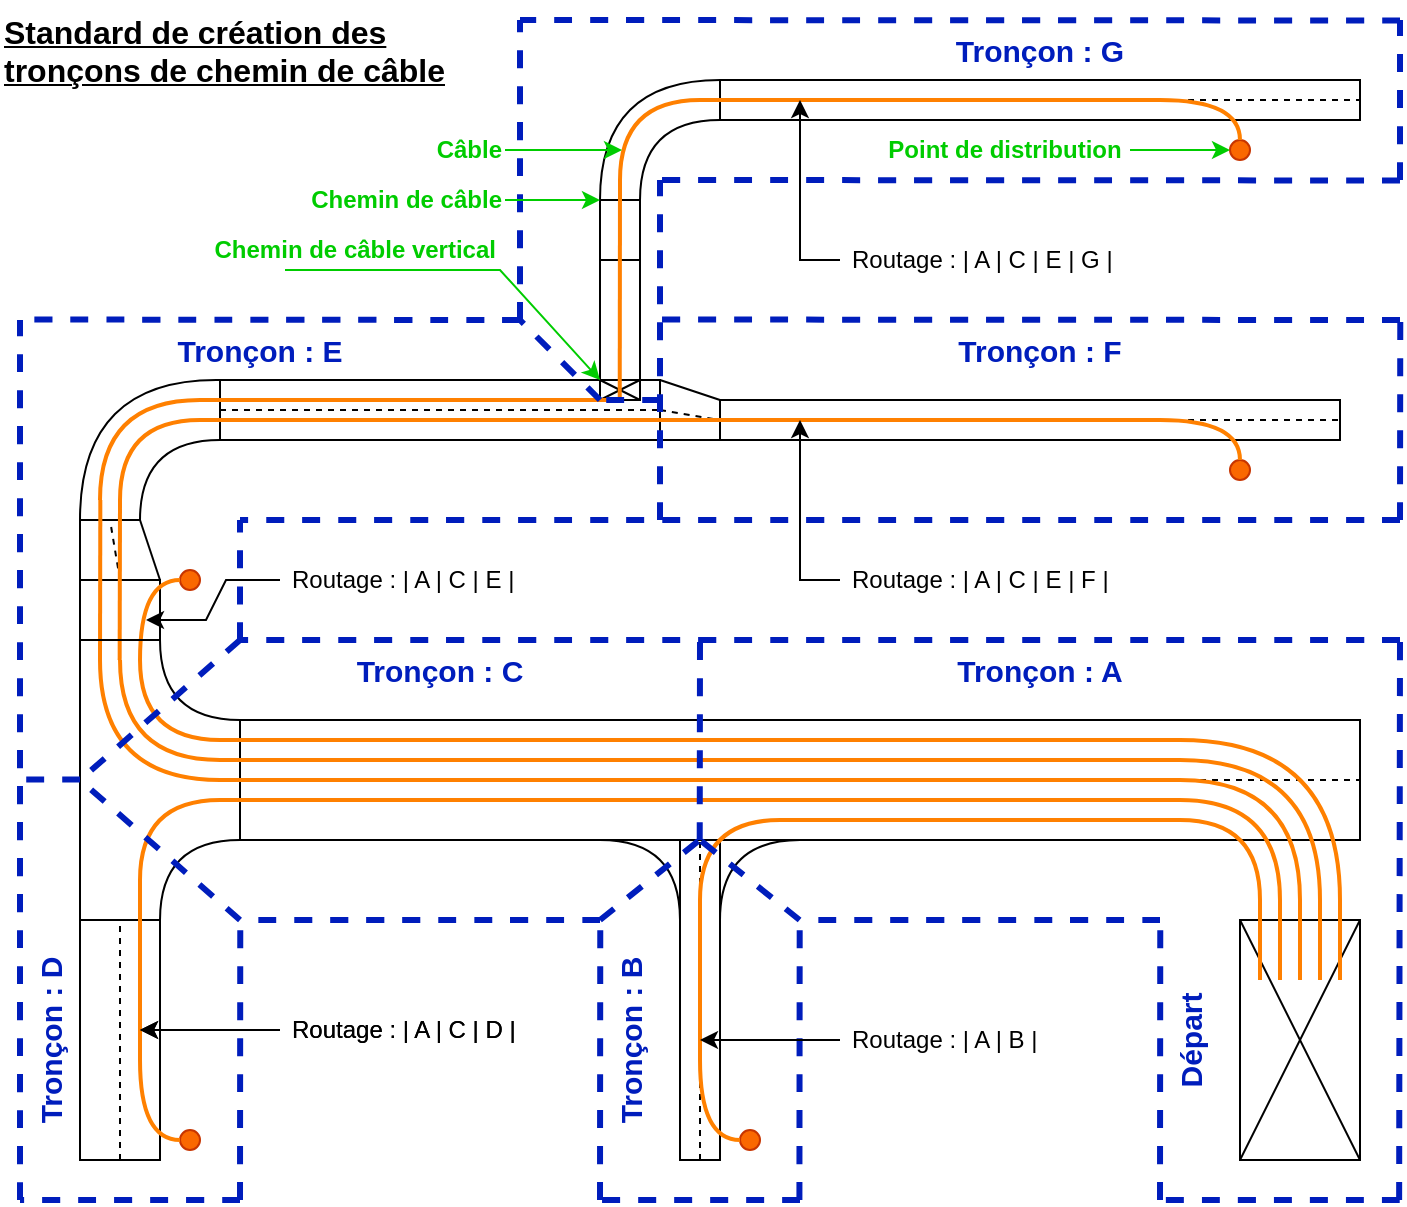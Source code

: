 <mxfile>
    <diagram id="-HJ9sWtY0aMioLkkMnrW" name="Page-1">
        <mxGraphModel dx="433" dy="635" grid="1" gridSize="10" guides="1" tooltips="1" connect="1" arrows="1" fold="1" page="1" pageScale="1" pageWidth="850" pageHeight="1100" math="0" shadow="0">
            <root>
                <mxCell id="0"/>
                <mxCell id="1" parent="0"/>
                <mxCell id="2" value="" style="endArrow=none;dashed=1;html=1;strokeColor=#000000;strokeWidth=1;curved=1;exitX=0.5;exitY=0;exitDx=0;exitDy=0;" edge="1" parent="1" source="3">
                    <mxGeometry width="50" height="50" relative="1" as="geometry">
                        <mxPoint x="140" y="400" as="sourcePoint"/>
                        <mxPoint x="55" y="360" as="targetPoint"/>
                    </mxGeometry>
                </mxCell>
                <mxCell id="3" value="" style="rounded=0;whiteSpace=wrap;html=1;" vertex="1" parent="1">
                    <mxGeometry x="40" y="390" width="40" height="30" as="geometry"/>
                </mxCell>
                <mxCell id="4" value="" style="endArrow=none;html=1;rounded=0;exitX=0;exitY=1;exitDx=0;exitDy=0;" edge="1" parent="1">
                    <mxGeometry width="50" height="50" relative="1" as="geometry">
                        <mxPoint x="40.0" y="360" as="sourcePoint"/>
                        <mxPoint x="70" y="360" as="targetPoint"/>
                    </mxGeometry>
                </mxCell>
                <mxCell id="5" value="" style="rounded=0;whiteSpace=wrap;html=1;rotation=90;" vertex="1" parent="1">
                    <mxGeometry x="505" y="155" width="20" height="310" as="geometry"/>
                </mxCell>
                <mxCell id="6" value="" style="rounded=0;whiteSpace=wrap;html=1;rotation=90;" vertex="1" parent="1">
                    <mxGeometry x="205" y="195" width="30" height="220" as="geometry"/>
                </mxCell>
                <mxCell id="7" value="" style="rounded=0;whiteSpace=wrap;html=1;rotation=90;" vertex="1" parent="1">
                    <mxGeometry x="370" y="210" width="60" height="560" as="geometry"/>
                </mxCell>
                <mxCell id="8" value="" style="rounded=0;whiteSpace=wrap;html=1;" vertex="1" parent="1">
                    <mxGeometry x="340" y="520" width="20" height="160" as="geometry"/>
                </mxCell>
                <mxCell id="9" value="" style="endArrow=none;dashed=1;html=1;rounded=0;entryX=0.5;entryY=0;entryDx=0;entryDy=0;exitX=0.5;exitY=1;exitDx=0;exitDy=0;" edge="1" parent="1" source="7" target="7">
                    <mxGeometry width="50" height="50" relative="1" as="geometry">
                        <mxPoint x="130" y="500" as="sourcePoint"/>
                        <mxPoint x="180" y="450" as="targetPoint"/>
                    </mxGeometry>
                </mxCell>
                <mxCell id="10" value="" style="endArrow=none;dashed=1;html=1;rounded=0;entryX=0.5;entryY=0;entryDx=0;entryDy=0;exitX=0.5;exitY=1;exitDx=0;exitDy=0;" edge="1" parent="1" source="6" target="6">
                    <mxGeometry width="50" height="50" relative="1" as="geometry">
                        <mxPoint x="270" y="430" as="sourcePoint"/>
                        <mxPoint x="320" y="380" as="targetPoint"/>
                    </mxGeometry>
                </mxCell>
                <mxCell id="11" value="" style="endArrow=none;dashed=1;html=1;rounded=0;entryX=0.5;entryY=0;entryDx=0;entryDy=0;exitX=0.5;exitY=1;exitDx=0;exitDy=0;" edge="1" parent="1" source="8" target="8">
                    <mxGeometry width="50" height="50" relative="1" as="geometry">
                        <mxPoint x="290" y="370" as="sourcePoint"/>
                        <mxPoint x="340" y="320" as="targetPoint"/>
                    </mxGeometry>
                </mxCell>
                <mxCell id="12" value="" style="endArrow=none;html=1;exitX=1;exitY=0;exitDx=0;exitDy=0;curved=1;" edge="1" parent="1">
                    <mxGeometry width="50" height="50" relative="1" as="geometry">
                        <mxPoint x="70" y="360" as="sourcePoint"/>
                        <mxPoint x="110" y="320" as="targetPoint"/>
                        <Array as="points">
                            <mxPoint x="70" y="320"/>
                        </Array>
                    </mxGeometry>
                </mxCell>
                <mxCell id="13" value="" style="endArrow=none;html=1;exitX=0;exitY=0;exitDx=0;exitDy=0;entryX=0;entryY=1;entryDx=0;entryDy=0;curved=1;" edge="1" parent="1" target="6">
                    <mxGeometry width="50" height="50" relative="1" as="geometry">
                        <mxPoint x="40" y="360" as="sourcePoint"/>
                        <mxPoint x="120" y="280" as="targetPoint"/>
                        <Array as="points">
                            <mxPoint x="40" y="289"/>
                        </Array>
                    </mxGeometry>
                </mxCell>
                <mxCell id="14" value="" style="endArrow=none;html=1;entryX=1;entryY=1;entryDx=0;entryDy=0;exitX=1;exitY=0;exitDx=0;exitDy=0;curved=1;" edge="1" parent="1">
                    <mxGeometry width="50" height="50" relative="1" as="geometry">
                        <mxPoint x="80" y="560.0" as="sourcePoint"/>
                        <mxPoint x="120" y="520" as="targetPoint"/>
                        <Array as="points">
                            <mxPoint x="80" y="520"/>
                        </Array>
                    </mxGeometry>
                </mxCell>
                <mxCell id="15" value="" style="endArrow=none;html=1;entryX=1;entryY=1;entryDx=0;entryDy=0;exitX=1;exitY=0;exitDx=0;exitDy=0;curved=1;" edge="1" parent="1">
                    <mxGeometry width="50" height="50" relative="1" as="geometry">
                        <mxPoint x="120" y="460" as="sourcePoint"/>
                        <mxPoint x="80" y="420" as="targetPoint"/>
                        <Array as="points">
                            <mxPoint x="80" y="460"/>
                        </Array>
                    </mxGeometry>
                </mxCell>
                <mxCell id="16" value="" style="endArrow=none;html=1;entryX=0;entryY=1;entryDx=0;entryDy=0;curved=1;" edge="1" parent="1">
                    <mxGeometry width="50" height="50" relative="1" as="geometry">
                        <mxPoint x="40" y="560" as="sourcePoint"/>
                        <mxPoint x="40" y="420" as="targetPoint"/>
                        <Array as="points"/>
                    </mxGeometry>
                </mxCell>
                <mxCell id="17" value="" style="rounded=0;whiteSpace=wrap;html=1;" vertex="1" parent="1">
                    <mxGeometry x="40" y="560" width="40" height="120" as="geometry"/>
                </mxCell>
                <mxCell id="18" value="" style="endArrow=none;dashed=1;html=1;rounded=0;entryX=0.5;entryY=0;entryDx=0;entryDy=0;exitX=0.5;exitY=1;exitDx=0;exitDy=0;" edge="1" parent="1" source="17" target="17">
                    <mxGeometry width="50" height="50" relative="1" as="geometry">
                        <mxPoint x="170" y="650" as="sourcePoint"/>
                        <mxPoint x="220" y="600" as="targetPoint"/>
                    </mxGeometry>
                </mxCell>
                <mxCell id="19" value="" style="endArrow=none;html=1;entryX=1;entryY=1;entryDx=0;entryDy=0;exitX=1;exitY=0;exitDx=0;exitDy=0;curved=1;" edge="1" parent="1">
                    <mxGeometry width="50" height="50" relative="1" as="geometry">
                        <mxPoint x="360" y="560" as="sourcePoint"/>
                        <mxPoint x="400" y="520" as="targetPoint"/>
                        <Array as="points">
                            <mxPoint x="360" y="520"/>
                        </Array>
                    </mxGeometry>
                </mxCell>
                <mxCell id="20" value="" style="endArrow=none;html=1;entryX=1;entryY=1;entryDx=0;entryDy=0;exitX=1;exitY=0;exitDx=0;exitDy=0;curved=1;" edge="1" parent="1">
                    <mxGeometry width="50" height="50" relative="1" as="geometry">
                        <mxPoint x="340" y="560" as="sourcePoint"/>
                        <mxPoint x="300" y="520" as="targetPoint"/>
                        <Array as="points">
                            <mxPoint x="340" y="520"/>
                        </Array>
                    </mxGeometry>
                </mxCell>
                <mxCell id="21" value="" style="ellipse;whiteSpace=wrap;html=1;aspect=fixed;fillColor=#fa6800;fontColor=#000000;strokeColor=#C73500;" vertex="1" parent="1">
                    <mxGeometry x="90" y="665" width="10" height="10" as="geometry"/>
                </mxCell>
                <mxCell id="22" value="" style="rounded=0;whiteSpace=wrap;html=1;" vertex="1" parent="1">
                    <mxGeometry x="300" y="290" width="20" height="10" as="geometry"/>
                </mxCell>
                <mxCell id="23" value="" style="endArrow=none;html=1;rounded=0;entryX=1;entryY=1;entryDx=0;entryDy=0;exitX=0;exitY=0;exitDx=0;exitDy=0;" edge="1" parent="1" source="22" target="22">
                    <mxGeometry width="50" height="50" relative="1" as="geometry">
                        <mxPoint x="290" y="280" as="sourcePoint"/>
                        <mxPoint x="330" y="300" as="targetPoint"/>
                    </mxGeometry>
                </mxCell>
                <mxCell id="24" value="" style="rounded=0;whiteSpace=wrap;html=1;" vertex="1" parent="1">
                    <mxGeometry x="300" y="200" width="20" height="30" as="geometry"/>
                </mxCell>
                <mxCell id="25" value="" style="endArrow=none;dashed=1;html=1;rounded=0;entryX=0.5;entryY=0;entryDx=0;entryDy=0;exitX=0.5;exitY=1;exitDx=0;exitDy=0;" edge="1" parent="1" source="24" target="24">
                    <mxGeometry width="50" height="50" relative="1" as="geometry">
                        <mxPoint x="410" y="170" as="sourcePoint"/>
                        <mxPoint x="460" y="220" as="targetPoint"/>
                    </mxGeometry>
                </mxCell>
                <mxCell id="26" value="" style="endArrow=none;html=1;entryX=1;entryY=1;entryDx=0;entryDy=0;exitX=1;exitY=0;exitDx=0;exitDy=0;curved=1;" edge="1" parent="1">
                    <mxGeometry width="50" height="50" relative="1" as="geometry">
                        <mxPoint x="320" y="200" as="sourcePoint"/>
                        <mxPoint x="360" y="160" as="targetPoint"/>
                        <Array as="points">
                            <mxPoint x="320" y="160"/>
                        </Array>
                    </mxGeometry>
                </mxCell>
                <mxCell id="27" value="" style="endArrow=none;html=1;exitX=0;exitY=0;exitDx=0;exitDy=0;entryX=0;entryY=1;entryDx=0;entryDy=0;curved=1;" edge="1" parent="1" source="24" target="28">
                    <mxGeometry width="50" height="50" relative="1" as="geometry">
                        <mxPoint x="280" y="200" as="sourcePoint"/>
                        <mxPoint x="360.0" y="120" as="targetPoint"/>
                        <Array as="points">
                            <mxPoint x="300" y="140"/>
                        </Array>
                    </mxGeometry>
                </mxCell>
                <mxCell id="28" value="" style="rounded=0;whiteSpace=wrap;html=1;rotation=90;" vertex="1" parent="1">
                    <mxGeometry x="510" y="-10" width="20" height="320" as="geometry"/>
                </mxCell>
                <mxCell id="29" value="" style="endArrow=none;dashed=1;html=1;rounded=0;entryX=0.5;entryY=0;entryDx=0;entryDy=0;exitX=0.5;exitY=1;exitDx=0;exitDy=0;" edge="1" parent="1" source="28" target="28">
                    <mxGeometry width="50" height="50" relative="1" as="geometry">
                        <mxPoint x="510" y="10" as="sourcePoint"/>
                        <mxPoint x="560" y="60" as="targetPoint"/>
                    </mxGeometry>
                </mxCell>
                <mxCell id="30" value="" style="endArrow=none;html=1;rounded=0;entryX=1;entryY=0;entryDx=0;entryDy=0;exitX=0;exitY=1;exitDx=0;exitDy=0;startArrow=none;" edge="1" parent="1" source="78" target="22">
                    <mxGeometry width="50" height="50" relative="1" as="geometry">
                        <mxPoint x="290" y="300" as="sourcePoint"/>
                        <mxPoint x="330" y="320" as="targetPoint"/>
                    </mxGeometry>
                </mxCell>
                <mxCell id="31" value="" style="ellipse;whiteSpace=wrap;html=1;aspect=fixed;fillColor=#fa6800;fontColor=#000000;strokeColor=#C73500;" vertex="1" parent="1">
                    <mxGeometry x="370" y="665" width="10" height="10" as="geometry"/>
                </mxCell>
                <mxCell id="32" value="" style="ellipse;whiteSpace=wrap;html=1;aspect=fixed;fillColor=#fa6800;fontColor=#000000;strokeColor=#C73500;" vertex="1" parent="1">
                    <mxGeometry x="90" y="385" width="10" height="10" as="geometry"/>
                </mxCell>
                <mxCell id="33" value="" style="ellipse;whiteSpace=wrap;html=1;aspect=fixed;fillColor=#fa6800;fontColor=#000000;strokeColor=#C73500;" vertex="1" parent="1">
                    <mxGeometry x="615" y="330" width="10" height="10" as="geometry"/>
                </mxCell>
                <mxCell id="34" value="" style="ellipse;whiteSpace=wrap;html=1;aspect=fixed;fillColor=#fa6800;fontColor=#000000;strokeColor=#C73500;" vertex="1" parent="1">
                    <mxGeometry x="615" y="170" width="10" height="10" as="geometry"/>
                </mxCell>
                <mxCell id="35" value="" style="rounded=0;whiteSpace=wrap;html=1;rotation=90;" vertex="1" parent="1">
                    <mxGeometry x="590" y="590" width="120" height="60" as="geometry"/>
                </mxCell>
                <mxCell id="36" value="" style="endArrow=none;html=1;curved=1;entryX=1;entryY=0;entryDx=0;entryDy=0;exitX=0;exitY=1;exitDx=0;exitDy=0;" edge="1" parent="1" source="35" target="35">
                    <mxGeometry width="50" height="50" relative="1" as="geometry">
                        <mxPoint x="580" y="680" as="sourcePoint"/>
                        <mxPoint x="610" y="550" as="targetPoint"/>
                    </mxGeometry>
                </mxCell>
                <mxCell id="37" value="" style="endArrow=none;html=1;curved=1;entryX=1;entryY=1;entryDx=0;entryDy=0;exitX=0;exitY=0;exitDx=0;exitDy=0;" edge="1" parent="1" source="35" target="35">
                    <mxGeometry width="50" height="50" relative="1" as="geometry">
                        <mxPoint x="570" y="610" as="sourcePoint"/>
                        <mxPoint x="690.0" y="550" as="targetPoint"/>
                    </mxGeometry>
                </mxCell>
                <mxCell id="38" value="" style="endArrow=none;html=1;curved=1;fillColor=#fa6800;strokeColor=#FF8000;strokeWidth=2;" edge="1" parent="1">
                    <mxGeometry width="50" height="50" relative="1" as="geometry">
                        <mxPoint x="590" y="510" as="sourcePoint"/>
                        <mxPoint x="630" y="550" as="targetPoint"/>
                        <Array as="points">
                            <mxPoint x="630" y="510"/>
                        </Array>
                    </mxGeometry>
                </mxCell>
                <mxCell id="39" value="" style="endArrow=none;html=1;curved=1;fillColor=#fa6800;strokeColor=#FF8000;strokeWidth=2;" edge="1" parent="1">
                    <mxGeometry width="50" height="50" relative="1" as="geometry">
                        <mxPoint x="590" y="500" as="sourcePoint"/>
                        <mxPoint x="640" y="550" as="targetPoint"/>
                        <Array as="points">
                            <mxPoint x="640" y="500"/>
                        </Array>
                    </mxGeometry>
                </mxCell>
                <mxCell id="40" value="" style="endArrow=none;html=1;curved=1;fillColor=#fa6800;strokeColor=#FF8000;strokeWidth=2;" edge="1" parent="1">
                    <mxGeometry width="50" height="50" relative="1" as="geometry">
                        <mxPoint x="670" y="550" as="sourcePoint"/>
                        <mxPoint x="590" y="470" as="targetPoint"/>
                        <Array as="points">
                            <mxPoint x="670" y="470"/>
                        </Array>
                    </mxGeometry>
                </mxCell>
                <mxCell id="41" value="" style="endArrow=none;html=1;curved=1;fillColor=#fa6800;strokeColor=#FF8000;strokeWidth=2;" edge="1" parent="1">
                    <mxGeometry width="50" height="50" relative="1" as="geometry">
                        <mxPoint x="660" y="550" as="sourcePoint"/>
                        <mxPoint x="590" y="480" as="targetPoint"/>
                        <Array as="points">
                            <mxPoint x="660" y="480"/>
                        </Array>
                    </mxGeometry>
                </mxCell>
                <mxCell id="42" value="" style="endArrow=none;html=1;curved=1;fillColor=#fa6800;strokeColor=#FF8000;strokeWidth=2;" edge="1" parent="1">
                    <mxGeometry width="50" height="50" relative="1" as="geometry">
                        <mxPoint x="650" y="550" as="sourcePoint"/>
                        <mxPoint x="590" y="490" as="targetPoint"/>
                        <Array as="points">
                            <mxPoint x="650" y="490"/>
                        </Array>
                    </mxGeometry>
                </mxCell>
                <mxCell id="43" value="" style="endArrow=none;html=1;curved=1;fillColor=#fa6800;strokeColor=#FF8000;strokeWidth=2;" edge="1" parent="1">
                    <mxGeometry width="50" height="50" relative="1" as="geometry">
                        <mxPoint x="590" y="470" as="sourcePoint"/>
                        <mxPoint x="110" y="470" as="targetPoint"/>
                    </mxGeometry>
                </mxCell>
                <mxCell id="44" value="" style="endArrow=none;html=1;curved=1;fillColor=#fa6800;strokeColor=#FF8000;strokeWidth=2;" edge="1" parent="1">
                    <mxGeometry width="50" height="50" relative="1" as="geometry">
                        <mxPoint x="590" y="480" as="sourcePoint"/>
                        <mxPoint x="110" y="480" as="targetPoint"/>
                    </mxGeometry>
                </mxCell>
                <mxCell id="45" value="" style="endArrow=none;html=1;curved=1;fillColor=#fa6800;strokeColor=#FF8000;strokeWidth=2;" edge="1" parent="1">
                    <mxGeometry width="50" height="50" relative="1" as="geometry">
                        <mxPoint x="590" y="490" as="sourcePoint"/>
                        <mxPoint x="110" y="490" as="targetPoint"/>
                    </mxGeometry>
                </mxCell>
                <mxCell id="46" value="" style="endArrow=none;html=1;curved=1;fillColor=#fa6800;strokeColor=#FF8000;strokeWidth=2;" edge="1" parent="1">
                    <mxGeometry width="50" height="50" relative="1" as="geometry">
                        <mxPoint x="590" y="500" as="sourcePoint"/>
                        <mxPoint x="110" y="500" as="targetPoint"/>
                    </mxGeometry>
                </mxCell>
                <mxCell id="47" value="" style="endArrow=none;html=1;curved=1;fillColor=#fa6800;strokeColor=#FF8000;strokeWidth=2;" edge="1" parent="1">
                    <mxGeometry width="50" height="50" relative="1" as="geometry">
                        <mxPoint x="590" y="510" as="sourcePoint"/>
                        <mxPoint x="390" y="510" as="targetPoint"/>
                    </mxGeometry>
                </mxCell>
                <mxCell id="48" value="" style="endArrow=none;html=1;curved=1;fillColor=#fa6800;strokeColor=#FF8000;strokeWidth=2;" edge="1" parent="1">
                    <mxGeometry width="50" height="50" relative="1" as="geometry">
                        <mxPoint x="630.0" y="550" as="sourcePoint"/>
                        <mxPoint x="630.0" y="590" as="targetPoint"/>
                    </mxGeometry>
                </mxCell>
                <mxCell id="49" value="" style="endArrow=none;html=1;curved=1;fillColor=#fa6800;strokeColor=#FF8000;strokeWidth=2;" edge="1" parent="1">
                    <mxGeometry width="50" height="50" relative="1" as="geometry">
                        <mxPoint x="640.0" y="550" as="sourcePoint"/>
                        <mxPoint x="640.0" y="590" as="targetPoint"/>
                    </mxGeometry>
                </mxCell>
                <mxCell id="50" value="" style="endArrow=none;html=1;curved=1;fillColor=#fa6800;strokeColor=#FF8000;strokeWidth=2;" edge="1" parent="1">
                    <mxGeometry width="50" height="50" relative="1" as="geometry">
                        <mxPoint x="650.0" y="550" as="sourcePoint"/>
                        <mxPoint x="650.0" y="590" as="targetPoint"/>
                    </mxGeometry>
                </mxCell>
                <mxCell id="51" value="" style="endArrow=none;html=1;curved=1;fillColor=#fa6800;strokeColor=#FF8000;strokeWidth=2;" edge="1" parent="1">
                    <mxGeometry width="50" height="50" relative="1" as="geometry">
                        <mxPoint x="660.0" y="550" as="sourcePoint"/>
                        <mxPoint x="660.0" y="590" as="targetPoint"/>
                    </mxGeometry>
                </mxCell>
                <mxCell id="52" value="" style="endArrow=none;html=1;curved=1;fillColor=#fa6800;strokeColor=#FF8000;strokeWidth=2;" edge="1" parent="1">
                    <mxGeometry width="50" height="50" relative="1" as="geometry">
                        <mxPoint x="670.0" y="550" as="sourcePoint"/>
                        <mxPoint x="670.0" y="590" as="targetPoint"/>
                    </mxGeometry>
                </mxCell>
                <mxCell id="53" value="" style="endArrow=none;html=1;curved=1;fillColor=#fa6800;strokeColor=#FF8000;strokeWidth=2;" edge="1" parent="1">
                    <mxGeometry width="50" height="50" relative="1" as="geometry">
                        <mxPoint x="390" y="510" as="sourcePoint"/>
                        <mxPoint x="350" y="550" as="targetPoint"/>
                        <Array as="points">
                            <mxPoint x="350" y="510"/>
                        </Array>
                    </mxGeometry>
                </mxCell>
                <mxCell id="54" value="" style="endArrow=none;html=1;curved=1;fillColor=#fa6800;strokeColor=#FF8000;strokeWidth=2;" edge="1" parent="1">
                    <mxGeometry width="50" height="50" relative="1" as="geometry">
                        <mxPoint x="350" y="550" as="sourcePoint"/>
                        <mxPoint x="350" y="630" as="targetPoint"/>
                    </mxGeometry>
                </mxCell>
                <mxCell id="55" value="" style="endArrow=none;html=1;curved=1;fillColor=#fa6800;strokeColor=#FF8000;exitX=0;exitY=0.5;exitDx=0;exitDy=0;strokeWidth=2;" edge="1" parent="1" source="31">
                    <mxGeometry width="50" height="50" relative="1" as="geometry">
                        <mxPoint x="390" y="670" as="sourcePoint"/>
                        <mxPoint x="350" y="630" as="targetPoint"/>
                        <Array as="points">
                            <mxPoint x="350" y="670"/>
                        </Array>
                    </mxGeometry>
                </mxCell>
                <mxCell id="56" value="" style="endArrow=none;html=1;curved=1;fillColor=#fa6800;strokeColor=#FF8000;strokeWidth=2;" edge="1" parent="1">
                    <mxGeometry width="50" height="50" relative="1" as="geometry">
                        <mxPoint x="110" y="500" as="sourcePoint"/>
                        <mxPoint x="70" y="540" as="targetPoint"/>
                        <Array as="points">
                            <mxPoint x="70" y="500"/>
                        </Array>
                    </mxGeometry>
                </mxCell>
                <mxCell id="57" value="" style="endArrow=none;html=1;curved=1;fillColor=#fa6800;strokeColor=#FF8000;strokeWidth=2;" edge="1" parent="1">
                    <mxGeometry width="50" height="50" relative="1" as="geometry">
                        <mxPoint x="70" y="540" as="sourcePoint"/>
                        <mxPoint x="70" y="630" as="targetPoint"/>
                    </mxGeometry>
                </mxCell>
                <mxCell id="58" value="" style="endArrow=none;html=1;curved=1;fillColor=#fa6800;strokeColor=#FF8000;exitX=0;exitY=0.5;exitDx=0;exitDy=0;strokeWidth=2;" edge="1" parent="1">
                    <mxGeometry width="50" height="50" relative="1" as="geometry">
                        <mxPoint x="90" y="670" as="sourcePoint"/>
                        <mxPoint x="70" y="630" as="targetPoint"/>
                        <Array as="points">
                            <mxPoint x="70" y="670"/>
                        </Array>
                    </mxGeometry>
                </mxCell>
                <mxCell id="59" value="" style="endArrow=none;html=1;curved=1;fillColor=#fa6800;strokeColor=#FF8000;strokeWidth=2;" edge="1" parent="1">
                    <mxGeometry width="50" height="50" relative="1" as="geometry">
                        <mxPoint x="110" y="470" as="sourcePoint"/>
                        <mxPoint x="70" y="430" as="targetPoint"/>
                        <Array as="points">
                            <mxPoint x="70" y="470"/>
                        </Array>
                    </mxGeometry>
                </mxCell>
                <mxCell id="60" value="" style="endArrow=none;html=1;curved=1;fillColor=#fa6800;strokeColor=#FF8000;exitX=0;exitY=0.5;exitDx=0;exitDy=0;strokeWidth=2;" edge="1" parent="1">
                    <mxGeometry width="50" height="50" relative="1" as="geometry">
                        <mxPoint x="90" y="390" as="sourcePoint"/>
                        <mxPoint x="70" y="430" as="targetPoint"/>
                        <Array as="points">
                            <mxPoint x="70" y="390"/>
                        </Array>
                    </mxGeometry>
                </mxCell>
                <mxCell id="61" value="" style="endArrow=none;html=1;curved=1;fillColor=#fa6800;strokeColor=#FF8000;strokeWidth=2;" edge="1" parent="1">
                    <mxGeometry width="50" height="50" relative="1" as="geometry">
                        <mxPoint x="110.0" y="480" as="sourcePoint"/>
                        <mxPoint x="60.0" y="430" as="targetPoint"/>
                        <Array as="points">
                            <mxPoint x="60.0" y="480"/>
                        </Array>
                    </mxGeometry>
                </mxCell>
                <mxCell id="62" value="" style="endArrow=none;html=1;curved=1;fillColor=#fa6800;strokeColor=#FF8000;strokeWidth=2;" edge="1" parent="1">
                    <mxGeometry width="50" height="50" relative="1" as="geometry">
                        <mxPoint x="50.0" y="430" as="sourcePoint"/>
                        <mxPoint x="110.0" y="490" as="targetPoint"/>
                        <Array as="points">
                            <mxPoint x="50.0" y="490"/>
                        </Array>
                    </mxGeometry>
                </mxCell>
                <mxCell id="63" value="" style="endArrow=none;html=1;curved=1;fillColor=#fa6800;strokeColor=#FF8000;strokeWidth=2;" edge="1" parent="1">
                    <mxGeometry width="50" height="50" relative="1" as="geometry">
                        <mxPoint x="620" y="170" as="sourcePoint"/>
                        <mxPoint x="580" y="150" as="targetPoint"/>
                        <Array as="points">
                            <mxPoint x="620" y="150"/>
                        </Array>
                    </mxGeometry>
                </mxCell>
                <mxCell id="64" value="" style="endArrow=none;html=1;rounded=0;entryX=0;entryY=1;entryDx=0;entryDy=0;exitX=0;exitY=0;exitDx=0;exitDy=0;" edge="1" parent="1">
                    <mxGeometry width="50" height="50" relative="1" as="geometry">
                        <mxPoint x="330.0" y="290" as="sourcePoint"/>
                        <mxPoint x="360.0" y="300" as="targetPoint"/>
                    </mxGeometry>
                </mxCell>
                <mxCell id="65" value="" style="endArrow=none;html=1;rounded=0;entryX=1;entryY=1;entryDx=0;entryDy=0;exitX=1;exitY=0;exitDx=0;exitDy=0;" edge="1" parent="1">
                    <mxGeometry width="50" height="50" relative="1" as="geometry">
                        <mxPoint x="330.0" y="320" as="sourcePoint"/>
                        <mxPoint x="360.0" y="320" as="targetPoint"/>
                    </mxGeometry>
                </mxCell>
                <mxCell id="66" value="" style="endArrow=none;dashed=1;html=1;rounded=0;entryX=0.5;entryY=1;entryDx=0;entryDy=0;exitX=0.5;exitY=0;exitDx=0;exitDy=0;" edge="1" parent="1">
                    <mxGeometry width="50" height="50" relative="1" as="geometry">
                        <mxPoint x="330.0" y="305" as="sourcePoint"/>
                        <mxPoint x="360.0" y="310" as="targetPoint"/>
                    </mxGeometry>
                </mxCell>
                <mxCell id="67" value="" style="endArrow=none;dashed=1;html=1;rounded=0;entryX=0.5;entryY=0;entryDx=0;entryDy=0;exitX=0.5;exitY=1;exitDx=0;exitDy=0;" edge="1" parent="1" source="5" target="5">
                    <mxGeometry width="50" height="50" relative="1" as="geometry">
                        <mxPoint x="380" y="280" as="sourcePoint"/>
                        <mxPoint x="430" y="350" as="targetPoint"/>
                    </mxGeometry>
                </mxCell>
                <mxCell id="68" value="" style="endArrow=none;html=1;curved=1;fillColor=#fa6800;strokeColor=#FF8000;strokeWidth=2;" edge="1" parent="1">
                    <mxGeometry width="50" height="50" relative="1" as="geometry">
                        <mxPoint x="620" y="330" as="sourcePoint"/>
                        <mxPoint x="580" y="310" as="targetPoint"/>
                        <Array as="points">
                            <mxPoint x="620" y="310"/>
                        </Array>
                    </mxGeometry>
                </mxCell>
                <mxCell id="69" value="" style="endArrow=none;dashed=1;html=1;strokeWidth=3;strokeColor=#001DBC;curved=1;fillColor=#0050ef;" edge="1" parent="1">
                    <mxGeometry width="50" height="50" relative="1" as="geometry">
                        <mxPoint x="349.86" y="520" as="sourcePoint"/>
                        <mxPoint x="350" y="420" as="targetPoint"/>
                    </mxGeometry>
                </mxCell>
                <mxCell id="70" value="" style="endArrow=none;html=1;curved=1;fillColor=#fa6800;strokeColor=#FF8000;strokeWidth=2;" edge="1" parent="1">
                    <mxGeometry width="50" height="50" relative="1" as="geometry">
                        <mxPoint x="580" y="310" as="sourcePoint"/>
                        <mxPoint x="100" y="310" as="targetPoint"/>
                    </mxGeometry>
                </mxCell>
                <mxCell id="71" value="" style="endArrow=none;html=1;curved=1;fillColor=#fa6800;strokeColor=#FF8000;strokeWidth=2;" edge="1" parent="1">
                    <mxGeometry width="50" height="50" relative="1" as="geometry">
                        <mxPoint x="100" y="310" as="sourcePoint"/>
                        <mxPoint x="60" y="350" as="targetPoint"/>
                        <Array as="points">
                            <mxPoint x="60" y="310"/>
                        </Array>
                    </mxGeometry>
                </mxCell>
                <mxCell id="72" value="" style="endArrow=none;dashed=1;html=1;rounded=0;entryX=0.5;entryY=0;entryDx=0;entryDy=0;exitX=0.5;exitY=1;exitDx=0;exitDy=0;" edge="1" parent="1" source="3" target="3">
                    <mxGeometry width="50" height="50" relative="1" as="geometry">
                        <mxPoint x="170" y="390" as="sourcePoint"/>
                        <mxPoint x="220" y="340" as="targetPoint"/>
                    </mxGeometry>
                </mxCell>
                <mxCell id="73" value="" style="endArrow=none;html=1;curved=1;fillColor=#fa6800;strokeColor=#FF8000;strokeWidth=2;" edge="1" parent="1">
                    <mxGeometry width="50" height="50" relative="1" as="geometry">
                        <mxPoint x="60" y="350" as="sourcePoint"/>
                        <mxPoint x="59.83" y="430" as="targetPoint"/>
                    </mxGeometry>
                </mxCell>
                <mxCell id="74" value="" style="endArrow=none;html=1;curved=1;fillColor=#fa6800;strokeColor=#FF8000;strokeWidth=2;" edge="1" parent="1">
                    <mxGeometry width="50" height="50" relative="1" as="geometry">
                        <mxPoint x="100.0" y="300" as="sourcePoint"/>
                        <mxPoint x="50.0" y="350" as="targetPoint"/>
                        <Array as="points">
                            <mxPoint x="50.0" y="300"/>
                        </Array>
                    </mxGeometry>
                </mxCell>
                <mxCell id="75" value="" style="endArrow=none;html=1;curved=1;fillColor=#fa6800;strokeColor=#FF8000;strokeWidth=2;" edge="1" parent="1">
                    <mxGeometry width="50" height="50" relative="1" as="geometry">
                        <mxPoint x="50.17" y="350" as="sourcePoint"/>
                        <mxPoint x="50.0" y="430" as="targetPoint"/>
                    </mxGeometry>
                </mxCell>
                <mxCell id="76" value="" style="endArrow=none;html=1;rounded=0;" edge="1" parent="1">
                    <mxGeometry width="50" height="50" relative="1" as="geometry">
                        <mxPoint x="40" y="420" as="sourcePoint"/>
                        <mxPoint x="80" y="420" as="targetPoint"/>
                    </mxGeometry>
                </mxCell>
                <mxCell id="77" value="" style="endArrow=none;html=1;rounded=0;entryX=1;entryY=1;entryDx=0;entryDy=0;exitX=0;exitY=1;exitDx=0;exitDy=0;" edge="1" parent="1" source="22" target="78">
                    <mxGeometry width="50" height="50" relative="1" as="geometry">
                        <mxPoint x="300" y="300" as="sourcePoint"/>
                        <mxPoint x="320" y="290" as="targetPoint"/>
                    </mxGeometry>
                </mxCell>
                <mxCell id="78" value="" style="rounded=0;whiteSpace=wrap;html=1;" vertex="1" parent="1">
                    <mxGeometry x="300" y="230" width="20" height="60" as="geometry"/>
                </mxCell>
                <mxCell id="79" value="" style="endArrow=none;html=1;strokeColor=#000000;strokeWidth=1;curved=1;exitX=1;exitY=0;exitDx=0;exitDy=0;" edge="1" parent="1" source="3">
                    <mxGeometry width="50" height="50" relative="1" as="geometry">
                        <mxPoint x="180" y="400" as="sourcePoint"/>
                        <mxPoint x="70" y="360" as="targetPoint"/>
                    </mxGeometry>
                </mxCell>
                <mxCell id="80" value="" style="endArrow=none;html=1;strokeColor=#000000;strokeWidth=1;curved=1;exitX=0;exitY=0;exitDx=0;exitDy=0;" edge="1" parent="1" source="3">
                    <mxGeometry width="50" height="50" relative="1" as="geometry">
                        <mxPoint x="90" y="400" as="sourcePoint"/>
                        <mxPoint x="40" y="360" as="targetPoint"/>
                    </mxGeometry>
                </mxCell>
                <mxCell id="81" value="" style="endArrow=none;html=1;curved=1;fillColor=#fa6800;strokeColor=#FF8000;strokeWidth=2;" edge="1" parent="1">
                    <mxGeometry width="50" height="50" relative="1" as="geometry">
                        <mxPoint x="310" y="300" as="sourcePoint"/>
                        <mxPoint x="100" y="300" as="targetPoint"/>
                    </mxGeometry>
                </mxCell>
                <mxCell id="82" value="" style="endArrow=none;html=1;curved=1;fillColor=#fa6800;strokeColor=#FF8000;strokeWidth=2;" edge="1" parent="1">
                    <mxGeometry width="50" height="50" relative="1" as="geometry">
                        <mxPoint x="310" y="190" as="sourcePoint"/>
                        <mxPoint x="309.86" y="300" as="targetPoint"/>
                    </mxGeometry>
                </mxCell>
                <mxCell id="83" value="" style="endArrow=none;html=1;curved=1;fillColor=#fa6800;strokeColor=#FF8000;strokeWidth=2;" edge="1" parent="1">
                    <mxGeometry width="50" height="50" relative="1" as="geometry">
                        <mxPoint x="580.0" y="150" as="sourcePoint"/>
                        <mxPoint x="350" y="150" as="targetPoint"/>
                    </mxGeometry>
                </mxCell>
                <mxCell id="84" value="" style="endArrow=none;html=1;curved=1;fillColor=#fa6800;strokeColor=#FF8000;strokeWidth=2;" edge="1" parent="1">
                    <mxGeometry width="50" height="50" relative="1" as="geometry">
                        <mxPoint x="350" y="150" as="sourcePoint"/>
                        <mxPoint x="310" y="190" as="targetPoint"/>
                        <Array as="points">
                            <mxPoint x="310" y="150"/>
                        </Array>
                    </mxGeometry>
                </mxCell>
                <mxCell id="85" value="" style="endArrow=none;dashed=1;html=1;strokeWidth=3;strokeColor=#001DBC;curved=1;fillColor=#0050ef;" edge="1" parent="1">
                    <mxGeometry width="50" height="50" relative="1" as="geometry">
                        <mxPoint x="120" y="560" as="sourcePoint"/>
                        <mxPoint x="40" y="490" as="targetPoint"/>
                    </mxGeometry>
                </mxCell>
                <mxCell id="86" value="" style="endArrow=none;dashed=1;html=1;strokeWidth=3;strokeColor=#001DBC;curved=1;fillColor=#0050ef;" edge="1" parent="1">
                    <mxGeometry width="50" height="50" relative="1" as="geometry">
                        <mxPoint x="120" y="420" as="sourcePoint"/>
                        <mxPoint x="40" y="490" as="targetPoint"/>
                    </mxGeometry>
                </mxCell>
                <mxCell id="87" value="" style="endArrow=none;dashed=1;html=1;strokeWidth=3;strokeColor=#001DBC;curved=1;fillColor=#0050ef;" edge="1" parent="1">
                    <mxGeometry width="50" height="50" relative="1" as="geometry">
                        <mxPoint x="300" y="560" as="sourcePoint"/>
                        <mxPoint x="349.8" y="520" as="targetPoint"/>
                    </mxGeometry>
                </mxCell>
                <mxCell id="88" value="" style="endArrow=none;dashed=1;html=1;strokeWidth=3;strokeColor=#001DBC;curved=1;fillColor=#0050ef;" edge="1" parent="1">
                    <mxGeometry width="50" height="50" relative="1" as="geometry">
                        <mxPoint x="399.8" y="560" as="sourcePoint"/>
                        <mxPoint x="350.0" y="520" as="targetPoint"/>
                    </mxGeometry>
                </mxCell>
                <mxCell id="89" value="" style="endArrow=none;dashed=1;html=1;strokeWidth=3;strokeColor=#001DBC;curved=1;fillColor=#0050ef;" edge="1" parent="1">
                    <mxGeometry width="50" height="50" relative="1" as="geometry">
                        <mxPoint x="330.0" y="360" as="sourcePoint"/>
                        <mxPoint x="330" y="190" as="targetPoint"/>
                    </mxGeometry>
                </mxCell>
                <mxCell id="90" value="" style="endArrow=none;dashed=1;html=1;strokeWidth=3;strokeColor=#001DBC;curved=1;fillColor=#0050ef;" edge="1" parent="1">
                    <mxGeometry width="50" height="50" relative="1" as="geometry">
                        <mxPoint x="300" y="300" as="sourcePoint"/>
                        <mxPoint x="260" y="260" as="targetPoint"/>
                    </mxGeometry>
                </mxCell>
                <mxCell id="91" value="" style="endArrow=none;dashed=1;html=1;strokeWidth=3;strokeColor=#001DBC;curved=1;fillColor=#0050ef;" edge="1" parent="1">
                    <mxGeometry width="50" height="50" relative="1" as="geometry">
                        <mxPoint x="330" y="300" as="sourcePoint"/>
                        <mxPoint x="300" y="300" as="targetPoint"/>
                    </mxGeometry>
                </mxCell>
                <mxCell id="92" value="" style="endArrow=none;dashed=1;html=1;strokeWidth=3;strokeColor=#001DBC;curved=1;fillColor=#0050ef;" edge="1" parent="1">
                    <mxGeometry width="50" height="50" relative="1" as="geometry">
                        <mxPoint x="40" y="489.8" as="sourcePoint"/>
                        <mxPoint x="10" y="489.8" as="targetPoint"/>
                    </mxGeometry>
                </mxCell>
                <mxCell id="93" value="" style="endArrow=none;dashed=1;html=1;strokeWidth=3;strokeColor=#001DBC;curved=1;fillColor=#0050ef;" edge="1" parent="1">
                    <mxGeometry width="50" height="50" relative="1" as="geometry">
                        <mxPoint x="10" y="700" as="sourcePoint"/>
                        <mxPoint x="10" y="260" as="targetPoint"/>
                    </mxGeometry>
                </mxCell>
                <mxCell id="94" value="" style="endArrow=none;dashed=1;html=1;strokeWidth=3;strokeColor=#001DBC;curved=1;fillColor=#0050ef;" edge="1" parent="1">
                    <mxGeometry width="50" height="50" relative="1" as="geometry">
                        <mxPoint x="120" y="700" as="sourcePoint"/>
                        <mxPoint x="120.14" y="560" as="targetPoint"/>
                    </mxGeometry>
                </mxCell>
                <mxCell id="95" value="" style="endArrow=none;dashed=1;html=1;strokeWidth=3;strokeColor=#001DBC;curved=1;fillColor=#0050ef;" edge="1" parent="1">
                    <mxGeometry width="50" height="50" relative="1" as="geometry">
                        <mxPoint x="120" y="700" as="sourcePoint"/>
                        <mxPoint x="10" y="700" as="targetPoint"/>
                    </mxGeometry>
                </mxCell>
                <mxCell id="96" value="" style="endArrow=none;dashed=1;html=1;strokeWidth=3;strokeColor=#001DBC;curved=1;fillColor=#0050ef;" edge="1" parent="1">
                    <mxGeometry width="50" height="50" relative="1" as="geometry">
                        <mxPoint x="300" y="560" as="sourcePoint"/>
                        <mxPoint x="120" y="560" as="targetPoint"/>
                    </mxGeometry>
                </mxCell>
                <mxCell id="97" value="" style="endArrow=none;dashed=1;html=1;strokeWidth=3;strokeColor=#001DBC;curved=1;fillColor=#0050ef;" edge="1" parent="1">
                    <mxGeometry width="50" height="50" relative="1" as="geometry">
                        <mxPoint x="700" y="420" as="sourcePoint"/>
                        <mxPoint x="120" y="420" as="targetPoint"/>
                    </mxGeometry>
                </mxCell>
                <mxCell id="98" value="" style="endArrow=none;dashed=1;html=1;strokeWidth=3;strokeColor=#001DBC;curved=1;fillColor=#0050ef;" edge="1" parent="1">
                    <mxGeometry width="50" height="50" relative="1" as="geometry">
                        <mxPoint x="300" y="700" as="sourcePoint"/>
                        <mxPoint x="300.14" y="560" as="targetPoint"/>
                    </mxGeometry>
                </mxCell>
                <mxCell id="99" value="" style="endArrow=none;dashed=1;html=1;strokeWidth=3;strokeColor=#001DBC;curved=1;fillColor=#0050ef;" edge="1" parent="1">
                    <mxGeometry width="50" height="50" relative="1" as="geometry">
                        <mxPoint x="399.71" y="700" as="sourcePoint"/>
                        <mxPoint x="399.85" y="560" as="targetPoint"/>
                    </mxGeometry>
                </mxCell>
                <mxCell id="100" value="" style="endArrow=none;dashed=1;html=1;strokeWidth=3;strokeColor=#001DBC;curved=1;fillColor=#0050ef;" edge="1" parent="1">
                    <mxGeometry width="50" height="50" relative="1" as="geometry">
                        <mxPoint x="400" y="700" as="sourcePoint"/>
                        <mxPoint x="300" y="700" as="targetPoint"/>
                    </mxGeometry>
                </mxCell>
                <mxCell id="101" value="" style="endArrow=none;dashed=1;html=1;strokeWidth=3;strokeColor=#001DBC;curved=1;fillColor=#0050ef;exitX=0;exitY=0;exitDx=0;exitDy=0;" edge="1" parent="1" source="121">
                    <mxGeometry width="50" height="50" relative="1" as="geometry">
                        <mxPoint x="600" y="560" as="sourcePoint"/>
                        <mxPoint x="400" y="560" as="targetPoint"/>
                    </mxGeometry>
                </mxCell>
                <mxCell id="102" value="" style="endArrow=none;dashed=1;html=1;strokeWidth=3;strokeColor=#001DBC;curved=1;fillColor=#0050ef;" edge="1" parent="1">
                    <mxGeometry width="50" height="50" relative="1" as="geometry">
                        <mxPoint x="580" y="700" as="sourcePoint"/>
                        <mxPoint x="580.14" y="560" as="targetPoint"/>
                    </mxGeometry>
                </mxCell>
                <mxCell id="103" value="" style="endArrow=none;dashed=1;html=1;strokeWidth=3;strokeColor=#001DBC;curved=1;fillColor=#0050ef;" edge="1" parent="1">
                    <mxGeometry width="50" height="50" relative="1" as="geometry">
                        <mxPoint x="699.57" y="700" as="sourcePoint"/>
                        <mxPoint x="700" y="420" as="targetPoint"/>
                    </mxGeometry>
                </mxCell>
                <mxCell id="104" value="" style="endArrow=none;dashed=1;html=1;strokeWidth=3;strokeColor=#001DBC;curved=1;fillColor=#0050ef;" edge="1" parent="1">
                    <mxGeometry width="50" height="50" relative="1" as="geometry">
                        <mxPoint x="699.86" y="700" as="sourcePoint"/>
                        <mxPoint x="580" y="700" as="targetPoint"/>
                    </mxGeometry>
                </mxCell>
                <mxCell id="105" value="" style="endArrow=none;dashed=1;html=1;strokeWidth=3;strokeColor=#001DBC;curved=1;fillColor=#0050ef;" edge="1" parent="1">
                    <mxGeometry width="50" height="50" relative="1" as="geometry">
                        <mxPoint x="260" y="260" as="sourcePoint"/>
                        <mxPoint x="10" y="259.76" as="targetPoint"/>
                    </mxGeometry>
                </mxCell>
                <mxCell id="106" value="" style="endArrow=none;dashed=1;html=1;strokeWidth=3;strokeColor=#001DBC;curved=1;fillColor=#0050ef;" edge="1" parent="1">
                    <mxGeometry width="50" height="50" relative="1" as="geometry">
                        <mxPoint x="120" y="420" as="sourcePoint"/>
                        <mxPoint x="120" y="360" as="targetPoint"/>
                    </mxGeometry>
                </mxCell>
                <mxCell id="107" value="" style="endArrow=none;dashed=1;html=1;strokeWidth=3;strokeColor=#001DBC;curved=1;fillColor=#0050ef;" edge="1" parent="1">
                    <mxGeometry width="50" height="50" relative="1" as="geometry">
                        <mxPoint x="700" y="360" as="sourcePoint"/>
                        <mxPoint x="120" y="360" as="targetPoint"/>
                    </mxGeometry>
                </mxCell>
                <mxCell id="108" value="" style="endArrow=none;dashed=1;html=1;strokeWidth=3;strokeColor=#001DBC;curved=1;fillColor=#0050ef;" edge="1" parent="1">
                    <mxGeometry width="50" height="50" relative="1" as="geometry">
                        <mxPoint x="700" y="260" as="sourcePoint"/>
                        <mxPoint x="330" y="259.76" as="targetPoint"/>
                    </mxGeometry>
                </mxCell>
                <mxCell id="109" value="" style="endArrow=none;dashed=1;html=1;strokeWidth=3;strokeColor=#001DBC;curved=1;fillColor=#0050ef;" edge="1" parent="1">
                    <mxGeometry width="50" height="50" relative="1" as="geometry">
                        <mxPoint x="700.0" y="360" as="sourcePoint"/>
                        <mxPoint x="700.14" y="260" as="targetPoint"/>
                    </mxGeometry>
                </mxCell>
                <mxCell id="110" value="" style="endArrow=none;dashed=1;html=1;strokeWidth=3;strokeColor=#001DBC;curved=1;fillColor=#0050ef;" edge="1" parent="1">
                    <mxGeometry width="50" height="50" relative="1" as="geometry">
                        <mxPoint x="260" y="260" as="sourcePoint"/>
                        <mxPoint x="260" y="110" as="targetPoint"/>
                    </mxGeometry>
                </mxCell>
                <mxCell id="111" value="" style="endArrow=none;dashed=1;html=1;strokeWidth=3;strokeColor=#001DBC;curved=1;fillColor=#0050ef;" edge="1" parent="1">
                    <mxGeometry width="50" height="50" relative="1" as="geometry">
                        <mxPoint x="700" y="110.24" as="sourcePoint"/>
                        <mxPoint x="260" y="110" as="targetPoint"/>
                    </mxGeometry>
                </mxCell>
                <mxCell id="112" value="" style="endArrow=none;dashed=1;html=1;strokeWidth=3;strokeColor=#001DBC;curved=1;fillColor=#0050ef;" edge="1" parent="1">
                    <mxGeometry width="50" height="50" relative="1" as="geometry">
                        <mxPoint x="700" y="190.24" as="sourcePoint"/>
                        <mxPoint x="330" y="190" as="targetPoint"/>
                    </mxGeometry>
                </mxCell>
                <mxCell id="113" value="" style="endArrow=none;dashed=1;html=1;strokeWidth=3;strokeColor=#001DBC;curved=1;fillColor=#0050ef;" edge="1" parent="1">
                    <mxGeometry width="50" height="50" relative="1" as="geometry">
                        <mxPoint x="700" y="190" as="sourcePoint"/>
                        <mxPoint x="700" y="110" as="targetPoint"/>
                    </mxGeometry>
                </mxCell>
                <mxCell id="114" value="Tronçon : A" style="text;html=1;strokeColor=none;fillColor=none;align=center;verticalAlign=middle;whiteSpace=wrap;rounded=0;fontSize=15;fontStyle=1;fontColor=#001dbc;" vertex="1" parent="1">
                    <mxGeometry x="460" y="420" width="120" height="30" as="geometry"/>
                </mxCell>
                <mxCell id="115" value="Tronçon : B" style="text;html=1;strokeColor=none;fillColor=none;align=center;verticalAlign=middle;whiteSpace=wrap;rounded=0;fontSize=15;fontStyle=1;horizontal=0;fontColor=#001dbc;" vertex="1" parent="1">
                    <mxGeometry x="300" y="560" width="30" height="120" as="geometry"/>
                </mxCell>
                <mxCell id="116" value="Tronçon : C" style="text;html=1;strokeColor=none;fillColor=none;align=center;verticalAlign=middle;whiteSpace=wrap;rounded=0;fontSize=15;fontStyle=1;fontColor=#001dbc;" vertex="1" parent="1">
                    <mxGeometry x="160" y="420" width="120" height="30" as="geometry"/>
                </mxCell>
                <mxCell id="117" value="Tronçon : D" style="text;html=1;strokeColor=none;fillColor=none;align=center;verticalAlign=middle;whiteSpace=wrap;rounded=0;fontSize=15;fontStyle=1;horizontal=0;fontColor=#001dbc;" vertex="1" parent="1">
                    <mxGeometry x="10" y="560" width="30" height="120" as="geometry"/>
                </mxCell>
                <mxCell id="118" value="Tronçon : E" style="text;html=1;strokeColor=none;fillColor=none;align=center;verticalAlign=middle;whiteSpace=wrap;rounded=0;fontSize=15;fontStyle=1;fontColor=#001dbc;" vertex="1" parent="1">
                    <mxGeometry x="70" y="260" width="120" height="30" as="geometry"/>
                </mxCell>
                <mxCell id="119" value="Tronçon : F" style="text;html=1;strokeColor=none;fillColor=none;align=center;verticalAlign=middle;whiteSpace=wrap;rounded=0;fontSize=15;fontStyle=1;fontColor=#001dbc;" vertex="1" parent="1">
                    <mxGeometry x="460" y="260" width="120" height="30" as="geometry"/>
                </mxCell>
                <mxCell id="120" value="Tronçon : G" style="text;html=1;strokeColor=none;fillColor=none;align=center;verticalAlign=middle;whiteSpace=wrap;rounded=0;fontSize=15;fontStyle=1;fontColor=#001dbc;" vertex="1" parent="1">
                    <mxGeometry x="460" y="110" width="120" height="30" as="geometry"/>
                </mxCell>
                <mxCell id="121" value="Départ" style="text;html=1;strokeColor=none;fillColor=none;align=center;verticalAlign=middle;whiteSpace=wrap;rounded=0;fontSize=15;fontStyle=1;horizontal=0;fontColor=#001dbc;" vertex="1" parent="1">
                    <mxGeometry x="580" y="560" width="30" height="120" as="geometry"/>
                </mxCell>
                <mxCell id="122" value="" style="endArrow=classic;html=1;strokeColor=#000000;strokeWidth=1;fontSize=15;curved=1;" edge="1" parent="1" source="123">
                    <mxGeometry width="50" height="50" relative="1" as="geometry">
                        <mxPoint x="440" y="620" as="sourcePoint"/>
                        <mxPoint x="350" y="620" as="targetPoint"/>
                    </mxGeometry>
                </mxCell>
                <mxCell id="123" value="Routage : | A | B |" style="text;strokeColor=none;fillColor=none;align=left;verticalAlign=middle;spacingLeft=4;spacingRight=4;overflow=hidden;points=[[0,0.5],[1,0.5]];portConstraint=eastwest;rotatable=0;whiteSpace=wrap;html=1;fontSize=12;" vertex="1" parent="1">
                    <mxGeometry x="420" y="605" width="150" height="30" as="geometry"/>
                </mxCell>
                <mxCell id="124" value="" style="endArrow=classic;html=1;strokeColor=#000000;strokeWidth=1;fontSize=15;curved=1;" edge="1" parent="1" source="125">
                    <mxGeometry width="50" height="50" relative="1" as="geometry">
                        <mxPoint x="160" y="615" as="sourcePoint"/>
                        <mxPoint x="70" y="615" as="targetPoint"/>
                        <Array as="points">
                            <mxPoint x="110" y="615"/>
                        </Array>
                    </mxGeometry>
                </mxCell>
                <mxCell id="125" value="Routage : | A | C | D |" style="text;strokeColor=none;fillColor=none;align=left;verticalAlign=middle;spacingLeft=4;spacingRight=4;overflow=hidden;points=[[0,0.5],[1,0.5]];portConstraint=eastwest;rotatable=0;whiteSpace=wrap;html=1;fontSize=12;" vertex="1" parent="1">
                    <mxGeometry x="140" y="600" width="150" height="30" as="geometry"/>
                </mxCell>
                <mxCell id="126" value="" style="endArrow=classic;html=1;strokeColor=#000000;strokeWidth=1;fontSize=15;curved=1;" edge="1" parent="1" source="127">
                    <mxGeometry width="50" height="50" relative="1" as="geometry">
                        <mxPoint x="160" y="615" as="sourcePoint"/>
                        <mxPoint x="70" y="615" as="targetPoint"/>
                        <Array as="points">
                            <mxPoint x="110" y="615"/>
                        </Array>
                    </mxGeometry>
                </mxCell>
                <mxCell id="127" value="Routage : | A | C | D |" style="text;strokeColor=none;fillColor=none;align=left;verticalAlign=middle;spacingLeft=4;spacingRight=4;overflow=hidden;points=[[0,0.5],[1,0.5]];portConstraint=eastwest;rotatable=0;whiteSpace=wrap;html=1;fontSize=12;" vertex="1" parent="1">
                    <mxGeometry x="140" y="600" width="150" height="30" as="geometry"/>
                </mxCell>
                <mxCell id="128" value="" style="endArrow=classic;html=1;strokeColor=#000000;strokeWidth=1;fontSize=15;rounded=0;" edge="1" parent="1" source="129">
                    <mxGeometry width="50" height="50" relative="1" as="geometry">
                        <mxPoint x="143" y="390" as="sourcePoint"/>
                        <mxPoint x="73" y="410" as="targetPoint"/>
                        <Array as="points">
                            <mxPoint x="113" y="390"/>
                            <mxPoint x="103" y="410"/>
                        </Array>
                    </mxGeometry>
                </mxCell>
                <mxCell id="129" value="Routage : | A | C | E |" style="text;strokeColor=none;fillColor=none;align=left;verticalAlign=middle;spacingLeft=4;spacingRight=4;overflow=hidden;points=[[0,0.5],[1,0.5]];portConstraint=eastwest;rotatable=0;whiteSpace=wrap;html=1;fontSize=12;" vertex="1" parent="1">
                    <mxGeometry x="140" y="375" width="150" height="30" as="geometry"/>
                </mxCell>
                <mxCell id="130" value="Routage : | A | C | E | F |" style="text;strokeColor=none;fillColor=none;align=left;verticalAlign=middle;spacingLeft=4;spacingRight=4;overflow=hidden;points=[[0,0.5],[1,0.5]];portConstraint=eastwest;rotatable=0;whiteSpace=wrap;html=1;fontSize=12;" vertex="1" parent="1">
                    <mxGeometry x="420" y="375" width="150" height="30" as="geometry"/>
                </mxCell>
                <mxCell id="131" value="" style="endArrow=classic;html=1;strokeColor=#000000;strokeWidth=1;fontSize=15;exitX=0;exitY=0.5;exitDx=0;exitDy=0;rounded=0;" edge="1" parent="1" source="130">
                    <mxGeometry width="50" height="50" relative="1" as="geometry">
                        <mxPoint x="150" y="400" as="sourcePoint"/>
                        <mxPoint x="400" y="310" as="targetPoint"/>
                        <Array as="points">
                            <mxPoint x="400" y="390"/>
                        </Array>
                    </mxGeometry>
                </mxCell>
                <mxCell id="132" value="Routage : | A | C | E | G |" style="text;strokeColor=none;fillColor=none;align=left;verticalAlign=middle;spacingLeft=4;spacingRight=4;overflow=hidden;points=[[0,0.5],[1,0.5]];portConstraint=eastwest;rotatable=0;whiteSpace=wrap;html=1;fontSize=12;" vertex="1" parent="1">
                    <mxGeometry x="420" y="215" width="150" height="30" as="geometry"/>
                </mxCell>
                <mxCell id="133" value="" style="endArrow=classic;html=1;strokeColor=#000000;strokeWidth=1;fontSize=15;exitX=0;exitY=0.5;exitDx=0;exitDy=0;rounded=0;" edge="1" parent="1" source="132">
                    <mxGeometry width="50" height="50" relative="1" as="geometry">
                        <mxPoint x="150" y="240" as="sourcePoint"/>
                        <mxPoint x="400" y="150" as="targetPoint"/>
                        <Array as="points">
                            <mxPoint x="400" y="230"/>
                        </Array>
                    </mxGeometry>
                </mxCell>
                <mxCell id="134" style="rounded=0;orthogonalLoop=1;jettySize=auto;html=1;entryX=0;entryY=1;entryDx=0;entryDy=0;strokeColor=#00CC00;strokeWidth=1;fontSize=12;startArrow=none;startFill=0;exitX=0.5;exitY=1;exitDx=0;exitDy=0;" edge="1" parent="1" source="135" target="78">
                    <mxGeometry relative="1" as="geometry">
                        <Array as="points">
                            <mxPoint x="250" y="235"/>
                        </Array>
                    </mxGeometry>
                </mxCell>
                <mxCell id="135" value="Chemin de câble vertical" style="text;html=1;strokeColor=none;fillColor=none;align=right;verticalAlign=middle;whiteSpace=wrap;rounded=0;fontSize=12;fontStyle=1;fontColor=#00CC00;" vertex="1" parent="1">
                    <mxGeometry x="35" y="215" width="215" height="20" as="geometry"/>
                </mxCell>
                <mxCell id="136" style="edgeStyle=none;rounded=0;orthogonalLoop=1;jettySize=auto;html=1;entryX=0;entryY=0.5;entryDx=0;entryDy=0;strokeColor=#00CC00;strokeWidth=1;fontSize=12;startArrow=none;startFill=0;" edge="1" parent="1" source="137" target="34">
                    <mxGeometry relative="1" as="geometry"/>
                </mxCell>
                <mxCell id="137" value="Point de distribution" style="text;html=1;strokeColor=none;fillColor=none;align=center;verticalAlign=middle;whiteSpace=wrap;rounded=0;fontSize=12;fontStyle=1;fontColor=#00CC00;" vertex="1" parent="1">
                    <mxGeometry x="440" y="165" width="125" height="20" as="geometry"/>
                </mxCell>
                <mxCell id="138" style="edgeStyle=none;rounded=0;orthogonalLoop=1;jettySize=auto;html=1;strokeColor=#00CC00;strokeWidth=1;fontSize=12;startArrow=none;startFill=0;exitX=1;exitY=0.5;exitDx=0;exitDy=0;" edge="1" parent="1" source="139">
                    <mxGeometry relative="1" as="geometry">
                        <mxPoint x="311" y="175" as="targetPoint"/>
                        <mxPoint x="253.5" y="175" as="sourcePoint"/>
                    </mxGeometry>
                </mxCell>
                <mxCell id="139" value="Câble" style="text;html=1;strokeColor=none;fillColor=none;align=right;verticalAlign=middle;whiteSpace=wrap;rounded=0;fontSize=12;fontStyle=1;fontColor=#00CC00;" vertex="1" parent="1">
                    <mxGeometry x="127.5" y="165" width="125" height="20" as="geometry"/>
                </mxCell>
                <mxCell id="140" style="edgeStyle=none;rounded=0;orthogonalLoop=1;jettySize=auto;html=1;strokeColor=#00CC00;strokeWidth=1;fontSize=12;startArrow=none;startFill=0;" edge="1" parent="1" source="141">
                    <mxGeometry relative="1" as="geometry">
                        <mxPoint x="300" y="200" as="targetPoint"/>
                    </mxGeometry>
                </mxCell>
                <mxCell id="141" value="Chemin de câble" style="text;html=1;strokeColor=none;fillColor=none;align=right;verticalAlign=middle;whiteSpace=wrap;rounded=0;fontSize=12;fontStyle=1;fontColor=#00CC00;" vertex="1" parent="1">
                    <mxGeometry x="127.5" y="190" width="125" height="20" as="geometry"/>
                </mxCell>
                <mxCell id="142" value="Standard de création des tronçons de chemin de câble" style="text;html=1;strokeColor=none;fillColor=none;align=left;verticalAlign=top;whiteSpace=wrap;rounded=0;fontSize=16;fontColor=#000000;fontStyle=5;" vertex="1" parent="1">
                    <mxGeometry y="100" width="265" height="50" as="geometry"/>
                </mxCell>
            </root>
        </mxGraphModel>
    </diagram>
</mxfile>
